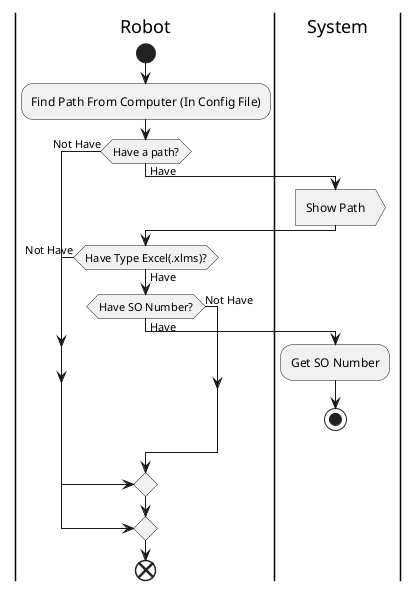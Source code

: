@startuml
|Robot|
start
:Find Path From Computer (In Config File);
if(Have a path?) then(Have) 
|System|
:Show Path>
|Robot|
if(Have Type Excel(.xlms)?) then(Have)
if(Have SO Number?) then(Have)
|System|
:Get SO Number;
stop
|Robot|
else(Not Have) 
endif
else(Not Have) 
endif
else(Not Have) 
endif
|Robot|
end
@enduml